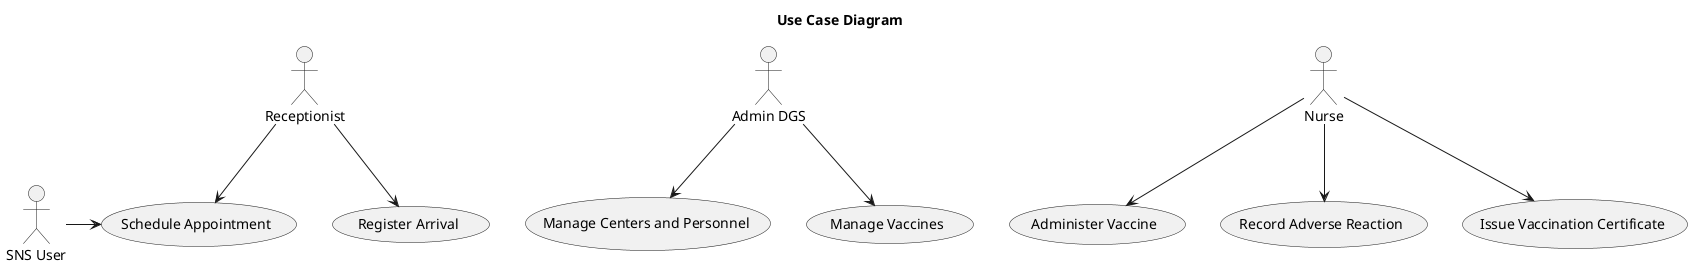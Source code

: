 @startuml
'https://plantuml.com/use-case-diagram

title Use Case Diagram


:Admin DGS: as Admin
:Nurse: as Nurse
:Receptionist: as Receptionist
:SNS User: as User



(Schedule Appointment) as (Schedule)
(Register Arrival) as (RegisterArrival)
(Administer Vaccine) as (Vaccinate)
(Record Adverse Reaction) as (RecordReaction)
(Issue Vaccination Certificate) as (IssueCertificate)
(Manage Centers and Personnel) as (ManageCenters)
(Manage Vaccines) as (ManageVaccines)


User -> (Schedule)

Receptionist --> (RegisterArrival)
Receptionist --> (Schedule)

Nurse --> (Vaccinate)
Nurse --> (RecordReaction)
Nurse --> (IssueCertificate)

Admin --> (ManageCenters)
Admin --> (ManageVaccines)


@enduml
